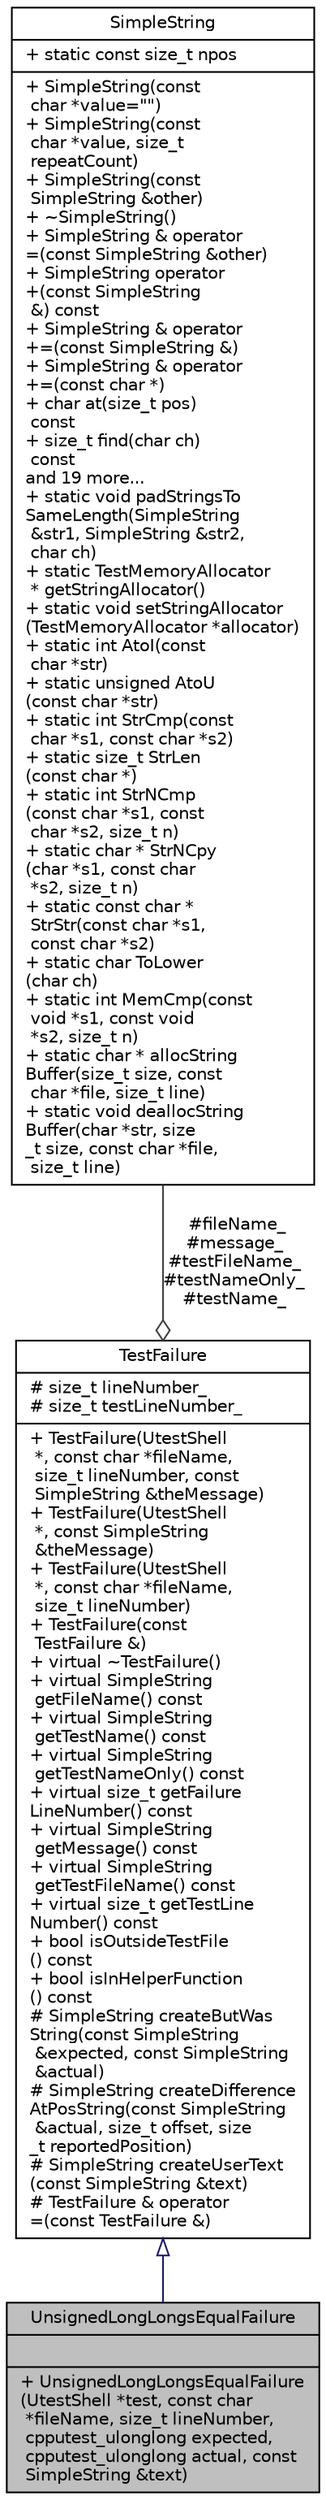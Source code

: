 digraph "UnsignedLongLongsEqualFailure"
{
 // LATEX_PDF_SIZE
  edge [fontname="Helvetica",fontsize="10",labelfontname="Helvetica",labelfontsize="10"];
  node [fontname="Helvetica",fontsize="10",shape=record];
  Node1 [label="{UnsignedLongLongsEqualFailure\n||+  UnsignedLongLongsEqualFailure\l(UtestShell *test, const char\l *fileName, size_t lineNumber,\l cpputest_ulonglong expected,\l cpputest_ulonglong actual, const\l SimpleString &text)\l}",height=0.2,width=0.4,color="black", fillcolor="grey75", style="filled", fontcolor="black",tooltip=" "];
  Node2 -> Node1 [dir="back",color="midnightblue",fontsize="10",style="solid",arrowtail="onormal",fontname="Helvetica"];
  Node2 [label="{TestFailure\n|# size_t lineNumber_\l# size_t testLineNumber_\l|+  TestFailure(UtestShell\l *, const char *fileName,\l size_t lineNumber, const\l SimpleString &theMessage)\l+  TestFailure(UtestShell\l *, const SimpleString\l &theMessage)\l+  TestFailure(UtestShell\l *, const char *fileName,\l size_t lineNumber)\l+  TestFailure(const\l TestFailure &)\l+ virtual ~TestFailure()\l+ virtual SimpleString\l getFileName() const\l+ virtual SimpleString\l getTestName() const\l+ virtual SimpleString\l getTestNameOnly() const\l+ virtual size_t getFailure\lLineNumber() const\l+ virtual SimpleString\l getMessage() const\l+ virtual SimpleString\l getTestFileName() const\l+ virtual size_t getTestLine\lNumber() const\l+ bool isOutsideTestFile\l() const\l+ bool isInHelperFunction\l() const\l# SimpleString createButWas\lString(const SimpleString\l &expected, const SimpleString\l &actual)\l# SimpleString createDifference\lAtPosString(const SimpleString\l &actual, size_t offset, size\l_t reportedPosition)\l# SimpleString createUserText\l(const SimpleString &text)\l# TestFailure & operator\l=(const TestFailure &)\l}",height=0.2,width=0.4,color="black", fillcolor="white", style="filled",URL="$class_test_failure.html",tooltip=" "];
  Node3 -> Node2 [color="grey25",fontsize="10",style="solid",label=" #fileName_\n#message_\n#testFileName_\n#testNameOnly_\n#testName_" ,arrowhead="odiamond",fontname="Helvetica"];
  Node3 [label="{SimpleString\n|+ static const size_t npos\l|+  SimpleString(const\l char *value=\"\")\l+  SimpleString(const\l char *value, size_t\l repeatCount)\l+  SimpleString(const\l SimpleString &other)\l+  ~SimpleString()\l+ SimpleString & operator\l=(const SimpleString &other)\l+ SimpleString operator\l+(const SimpleString\l &) const\l+ SimpleString & operator\l+=(const SimpleString &)\l+ SimpleString & operator\l+=(const char *)\l+ char at(size_t pos)\l const\l+ size_t find(char ch)\l const\land 19 more...\l+ static void padStringsTo\lSameLength(SimpleString\l &str1, SimpleString &str2,\l char ch)\l+ static TestMemoryAllocator\l * getStringAllocator()\l+ static void setStringAllocator\l(TestMemoryAllocator *allocator)\l+ static int AtoI(const\l char *str)\l+ static unsigned AtoU\l(const char *str)\l+ static int StrCmp(const\l char *s1, const char *s2)\l+ static size_t StrLen\l(const char *)\l+ static int StrNCmp\l(const char *s1, const\l char *s2, size_t n)\l+ static char * StrNCpy\l(char *s1, const char\l *s2, size_t n)\l+ static const char *\l StrStr(const char *s1,\l const char *s2)\l+ static char ToLower\l(char ch)\l+ static int MemCmp(const\l void *s1, const void\l *s2, size_t n)\l+ static char * allocString\lBuffer(size_t size, const\l char *file, size_t line)\l+ static void deallocString\lBuffer(char *str, size\l_t size, const char *file,\l size_t line)\l}",height=0.2,width=0.4,color="black", fillcolor="white", style="filled",URL="$class_simple_string.html",tooltip=" "];
}
